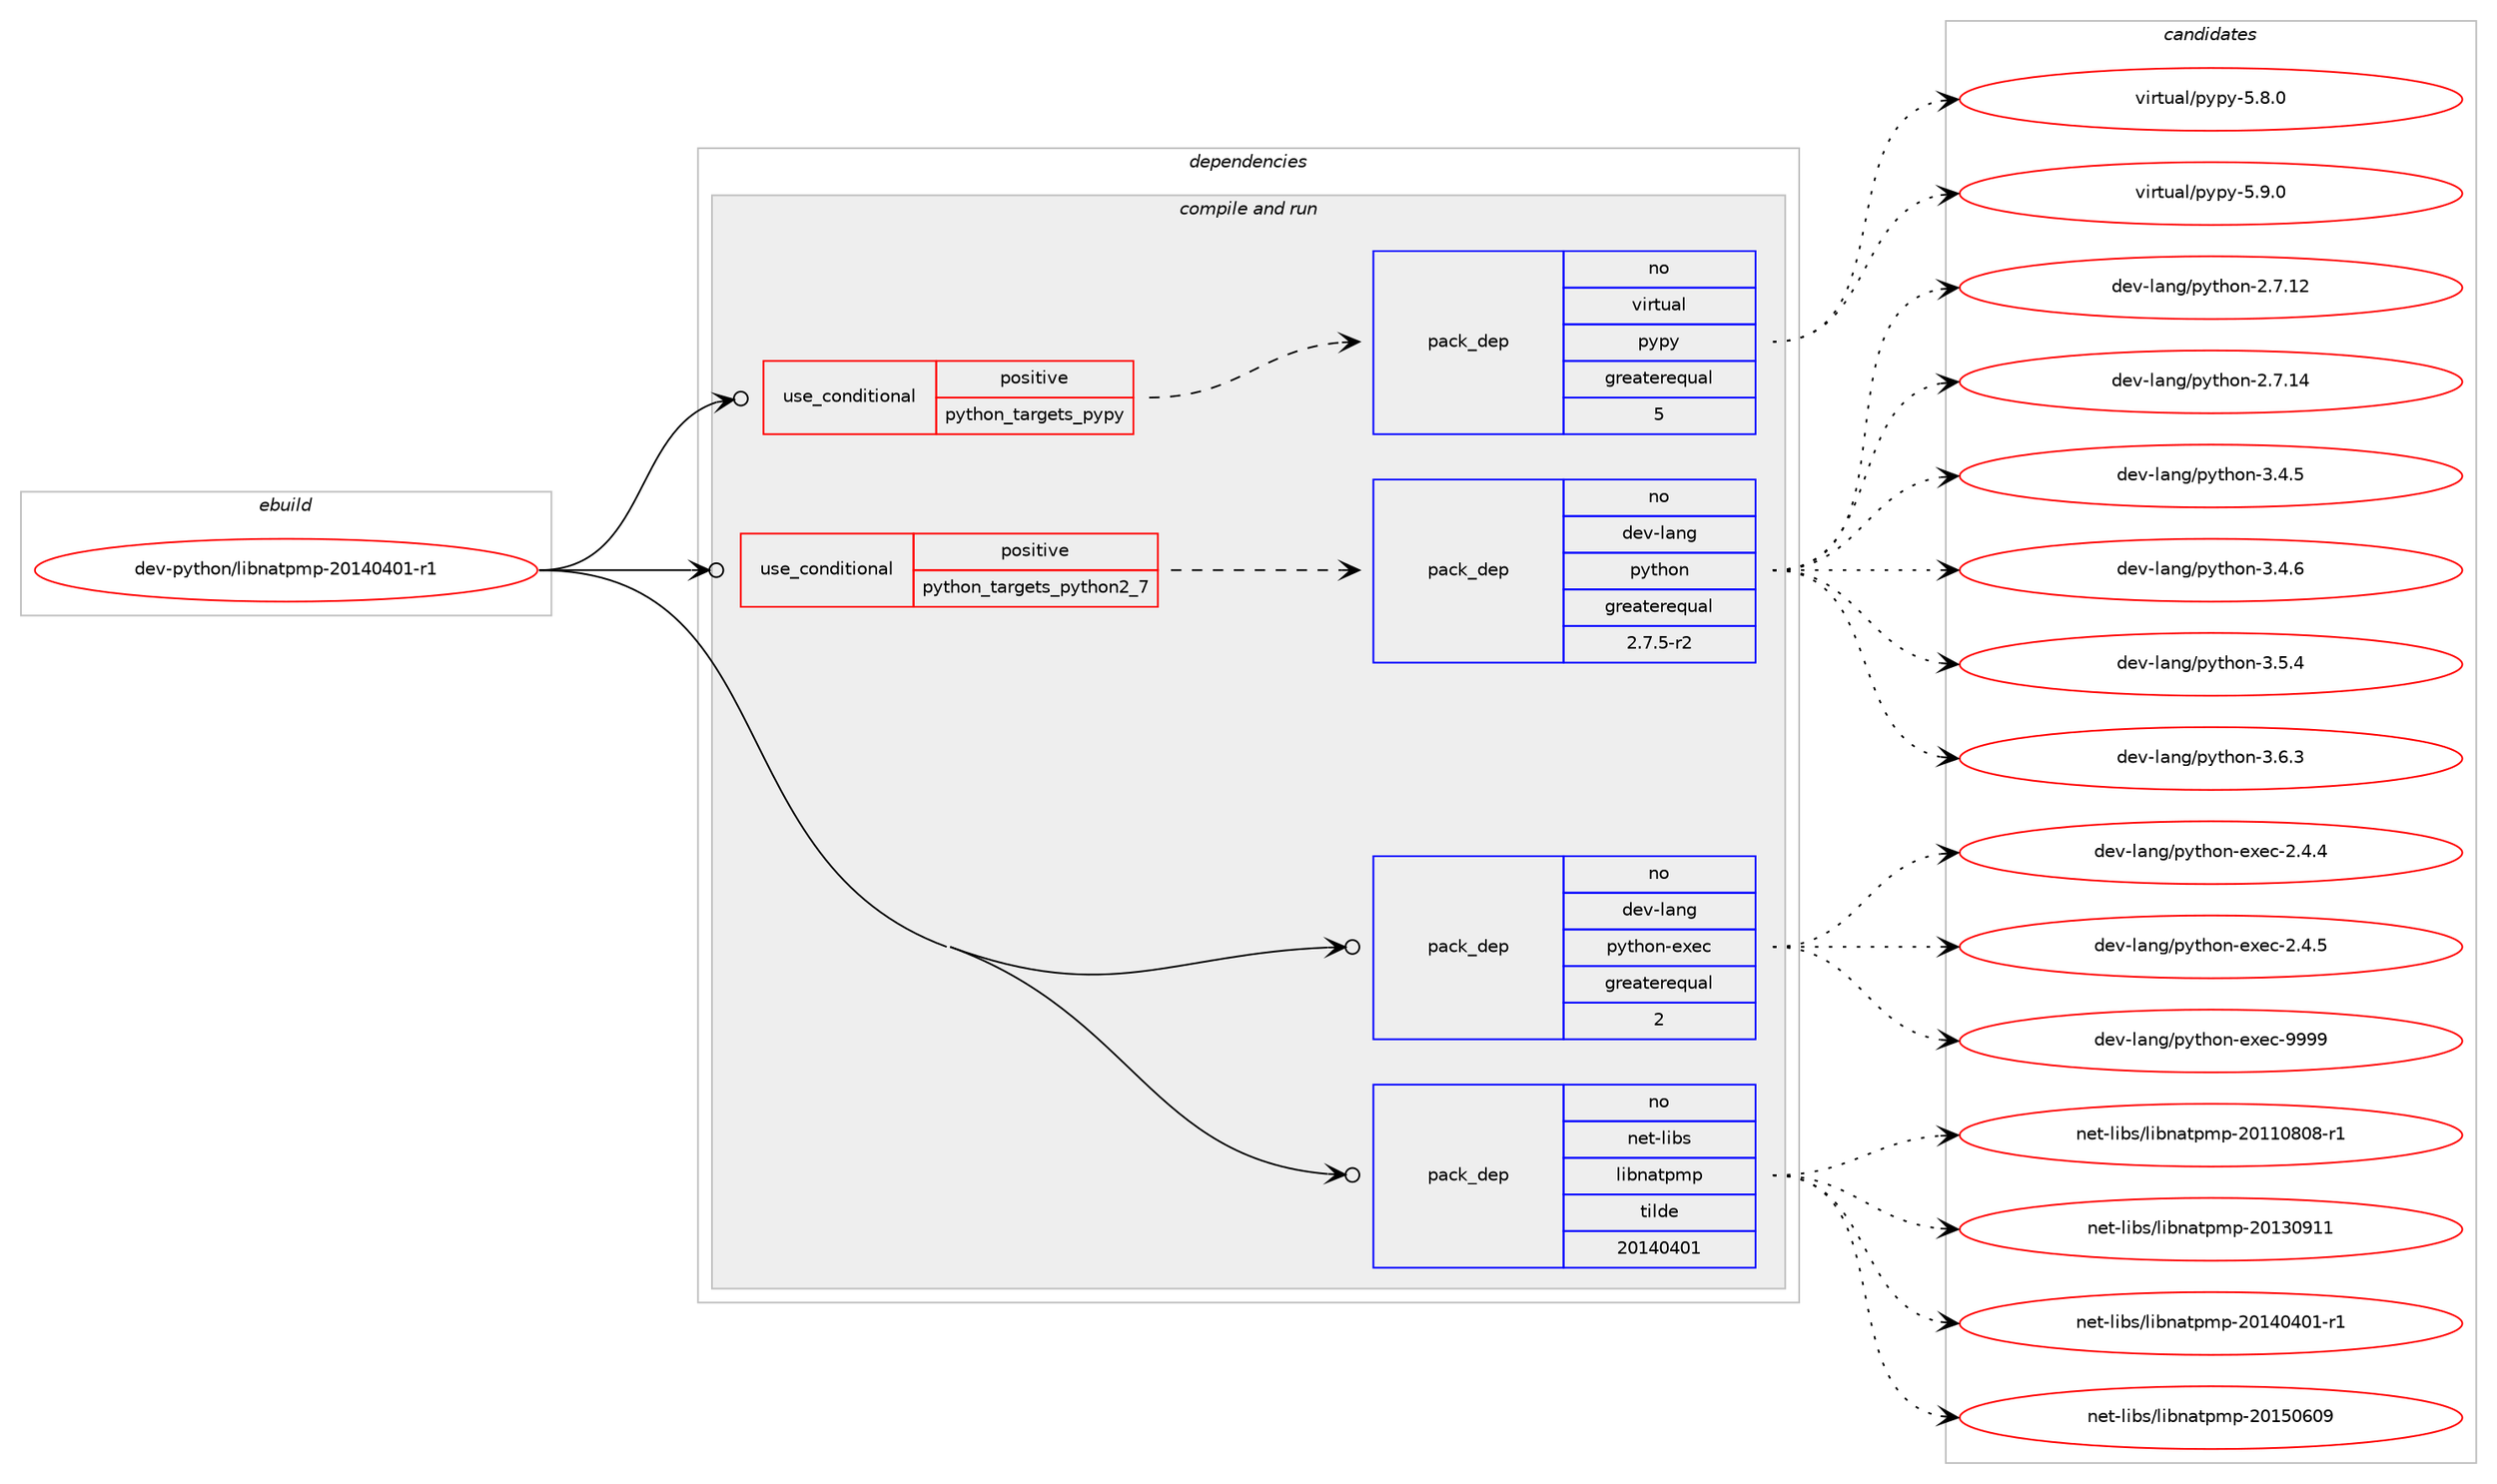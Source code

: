 digraph prolog {

# *************
# Graph options
# *************

newrank=true;
concentrate=true;
compound=true;
graph [rankdir=LR,fontname=Helvetica,fontsize=10,ranksep=1.5];#, ranksep=2.5, nodesep=0.2];
edge  [arrowhead=vee];
node  [fontname=Helvetica,fontsize=10];

# **********
# The ebuild
# **********

subgraph cluster_leftcol {
color=gray;
rank=same;
label=<<i>ebuild</i>>;
id [label="dev-python/libnatpmp-20140401-r1", color=red, width=4, href="../dev-python/libnatpmp-20140401-r1.svg"];
}

# ****************
# The dependencies
# ****************

subgraph cluster_midcol {
color=gray;
label=<<i>dependencies</i>>;
subgraph cluster_compile {
fillcolor="#eeeeee";
style=filled;
label=<<i>compile</i>>;
}
subgraph cluster_compileandrun {
fillcolor="#eeeeee";
style=filled;
label=<<i>compile and run</i>>;
subgraph cond34907 {
dependency164397 [label=<<TABLE BORDER="0" CELLBORDER="1" CELLSPACING="0" CELLPADDING="4"><TR><TD ROWSPAN="3" CELLPADDING="10">use_conditional</TD></TR><TR><TD>positive</TD></TR><TR><TD>python_targets_pypy</TD></TR></TABLE>>, shape=none, color=red];
subgraph pack125637 {
dependency164398 [label=<<TABLE BORDER="0" CELLBORDER="1" CELLSPACING="0" CELLPADDING="4" WIDTH="220"><TR><TD ROWSPAN="6" CELLPADDING="30">pack_dep</TD></TR><TR><TD WIDTH="110">no</TD></TR><TR><TD>virtual</TD></TR><TR><TD>pypy</TD></TR><TR><TD>greaterequal</TD></TR><TR><TD>5</TD></TR></TABLE>>, shape=none, color=blue];
}
dependency164397:e -> dependency164398:w [weight=20,style="dashed",arrowhead="vee"];
}
id:e -> dependency164397:w [weight=20,style="solid",arrowhead="odotvee"];
subgraph cond34908 {
dependency164399 [label=<<TABLE BORDER="0" CELLBORDER="1" CELLSPACING="0" CELLPADDING="4"><TR><TD ROWSPAN="3" CELLPADDING="10">use_conditional</TD></TR><TR><TD>positive</TD></TR><TR><TD>python_targets_python2_7</TD></TR></TABLE>>, shape=none, color=red];
subgraph pack125638 {
dependency164400 [label=<<TABLE BORDER="0" CELLBORDER="1" CELLSPACING="0" CELLPADDING="4" WIDTH="220"><TR><TD ROWSPAN="6" CELLPADDING="30">pack_dep</TD></TR><TR><TD WIDTH="110">no</TD></TR><TR><TD>dev-lang</TD></TR><TR><TD>python</TD></TR><TR><TD>greaterequal</TD></TR><TR><TD>2.7.5-r2</TD></TR></TABLE>>, shape=none, color=blue];
}
dependency164399:e -> dependency164400:w [weight=20,style="dashed",arrowhead="vee"];
}
id:e -> dependency164399:w [weight=20,style="solid",arrowhead="odotvee"];
subgraph pack125639 {
dependency164401 [label=<<TABLE BORDER="0" CELLBORDER="1" CELLSPACING="0" CELLPADDING="4" WIDTH="220"><TR><TD ROWSPAN="6" CELLPADDING="30">pack_dep</TD></TR><TR><TD WIDTH="110">no</TD></TR><TR><TD>dev-lang</TD></TR><TR><TD>python-exec</TD></TR><TR><TD>greaterequal</TD></TR><TR><TD>2</TD></TR></TABLE>>, shape=none, color=blue];
}
id:e -> dependency164401:w [weight=20,style="solid",arrowhead="odotvee"];
subgraph pack125640 {
dependency164402 [label=<<TABLE BORDER="0" CELLBORDER="1" CELLSPACING="0" CELLPADDING="4" WIDTH="220"><TR><TD ROWSPAN="6" CELLPADDING="30">pack_dep</TD></TR><TR><TD WIDTH="110">no</TD></TR><TR><TD>net-libs</TD></TR><TR><TD>libnatpmp</TD></TR><TR><TD>tilde</TD></TR><TR><TD>20140401</TD></TR></TABLE>>, shape=none, color=blue];
}
id:e -> dependency164402:w [weight=20,style="solid",arrowhead="odotvee"];
}
subgraph cluster_run {
fillcolor="#eeeeee";
style=filled;
label=<<i>run</i>>;
}
}

# **************
# The candidates
# **************

subgraph cluster_choices {
rank=same;
color=gray;
label=<<i>candidates</i>>;

subgraph choice125637 {
color=black;
nodesep=1;
choice1181051141161179710847112121112121455346564648 [label="virtual/pypy-5.8.0", color=red, width=4,href="../virtual/pypy-5.8.0.svg"];
choice1181051141161179710847112121112121455346574648 [label="virtual/pypy-5.9.0", color=red, width=4,href="../virtual/pypy-5.9.0.svg"];
dependency164398:e -> choice1181051141161179710847112121112121455346564648:w [style=dotted,weight="100"];
dependency164398:e -> choice1181051141161179710847112121112121455346574648:w [style=dotted,weight="100"];
}
subgraph choice125638 {
color=black;
nodesep=1;
choice10010111845108971101034711212111610411111045504655464950 [label="dev-lang/python-2.7.12", color=red, width=4,href="../dev-lang/python-2.7.12.svg"];
choice10010111845108971101034711212111610411111045504655464952 [label="dev-lang/python-2.7.14", color=red, width=4,href="../dev-lang/python-2.7.14.svg"];
choice100101118451089711010347112121116104111110455146524653 [label="dev-lang/python-3.4.5", color=red, width=4,href="../dev-lang/python-3.4.5.svg"];
choice100101118451089711010347112121116104111110455146524654 [label="dev-lang/python-3.4.6", color=red, width=4,href="../dev-lang/python-3.4.6.svg"];
choice100101118451089711010347112121116104111110455146534652 [label="dev-lang/python-3.5.4", color=red, width=4,href="../dev-lang/python-3.5.4.svg"];
choice100101118451089711010347112121116104111110455146544651 [label="dev-lang/python-3.6.3", color=red, width=4,href="../dev-lang/python-3.6.3.svg"];
dependency164400:e -> choice10010111845108971101034711212111610411111045504655464950:w [style=dotted,weight="100"];
dependency164400:e -> choice10010111845108971101034711212111610411111045504655464952:w [style=dotted,weight="100"];
dependency164400:e -> choice100101118451089711010347112121116104111110455146524653:w [style=dotted,weight="100"];
dependency164400:e -> choice100101118451089711010347112121116104111110455146524654:w [style=dotted,weight="100"];
dependency164400:e -> choice100101118451089711010347112121116104111110455146534652:w [style=dotted,weight="100"];
dependency164400:e -> choice100101118451089711010347112121116104111110455146544651:w [style=dotted,weight="100"];
}
subgraph choice125639 {
color=black;
nodesep=1;
choice1001011184510897110103471121211161041111104510112010199455046524652 [label="dev-lang/python-exec-2.4.4", color=red, width=4,href="../dev-lang/python-exec-2.4.4.svg"];
choice1001011184510897110103471121211161041111104510112010199455046524653 [label="dev-lang/python-exec-2.4.5", color=red, width=4,href="../dev-lang/python-exec-2.4.5.svg"];
choice10010111845108971101034711212111610411111045101120101994557575757 [label="dev-lang/python-exec-9999", color=red, width=4,href="../dev-lang/python-exec-9999.svg"];
dependency164401:e -> choice1001011184510897110103471121211161041111104510112010199455046524652:w [style=dotted,weight="100"];
dependency164401:e -> choice1001011184510897110103471121211161041111104510112010199455046524653:w [style=dotted,weight="100"];
dependency164401:e -> choice10010111845108971101034711212111610411111045101120101994557575757:w [style=dotted,weight="100"];
}
subgraph choice125640 {
color=black;
nodesep=1;
choice11010111645108105981154710810598110971161121091124550484949485648564511449 [label="net-libs/libnatpmp-20110808-r1", color=red, width=4,href="../net-libs/libnatpmp-20110808-r1.svg"];
choice1101011164510810598115471081059811097116112109112455048495148574949 [label="net-libs/libnatpmp-20130911", color=red, width=4,href="../net-libs/libnatpmp-20130911.svg"];
choice11010111645108105981154710810598110971161121091124550484952485248494511449 [label="net-libs/libnatpmp-20140401-r1", color=red, width=4,href="../net-libs/libnatpmp-20140401-r1.svg"];
choice1101011164510810598115471081059811097116112109112455048495348544857 [label="net-libs/libnatpmp-20150609", color=red, width=4,href="../net-libs/libnatpmp-20150609.svg"];
dependency164402:e -> choice11010111645108105981154710810598110971161121091124550484949485648564511449:w [style=dotted,weight="100"];
dependency164402:e -> choice1101011164510810598115471081059811097116112109112455048495148574949:w [style=dotted,weight="100"];
dependency164402:e -> choice11010111645108105981154710810598110971161121091124550484952485248494511449:w [style=dotted,weight="100"];
dependency164402:e -> choice1101011164510810598115471081059811097116112109112455048495348544857:w [style=dotted,weight="100"];
}
}

}
